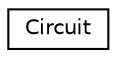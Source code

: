 digraph "Graphical Class Hierarchy"
{
 // LATEX_PDF_SIZE
  edge [fontname="Helvetica",fontsize="10",labelfontname="Helvetica",labelfontsize="10"];
  node [fontname="Helvetica",fontsize="10",shape=record];
  rankdir="LR";
  Node0 [label="Circuit",height=0.2,width=0.4,color="black", fillcolor="white", style="filled",URL="$classCircuit.html",tooltip="Main class that holds a circuit for modified nodal analysis ()."];
}
